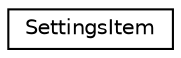 digraph "Graphical Class Hierarchy"
{
 // LATEX_PDF_SIZE
  edge [fontname="Helvetica",fontsize="10",labelfontname="Helvetica",labelfontsize="10"];
  node [fontname="Helvetica",fontsize="10",shape=record];
  rankdir="LR";
  Node0 [label="SettingsItem",height=0.2,width=0.4,color="black", fillcolor="white", style="filled",URL="$structSettingsItem.html",tooltip=" "];
}
